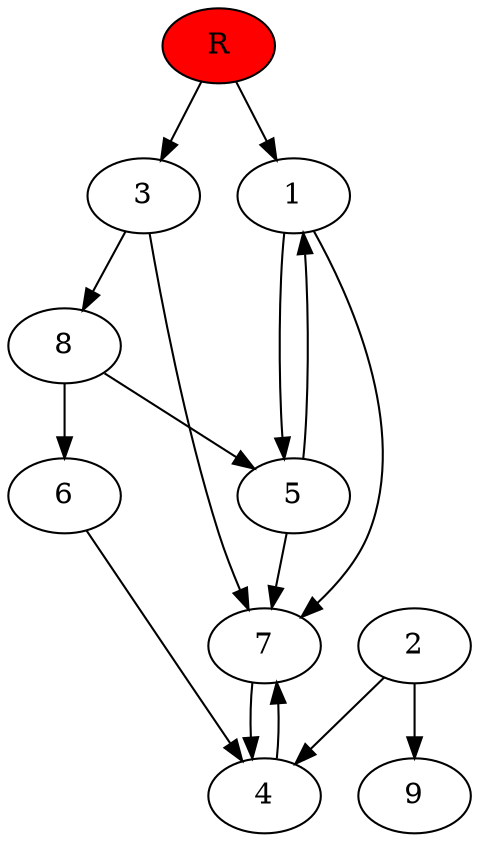 digraph prb50318 {
	1
	2
	3
	4
	5
	6
	7
	8
	R [fillcolor="#ff0000" style=filled]
	1 -> 5
	1 -> 7
	2 -> 4
	2 -> 9
	3 -> 7
	3 -> 8
	4 -> 7
	5 -> 1
	5 -> 7
	6 -> 4
	7 -> 4
	8 -> 5
	8 -> 6
	R -> 1
	R -> 3
}
